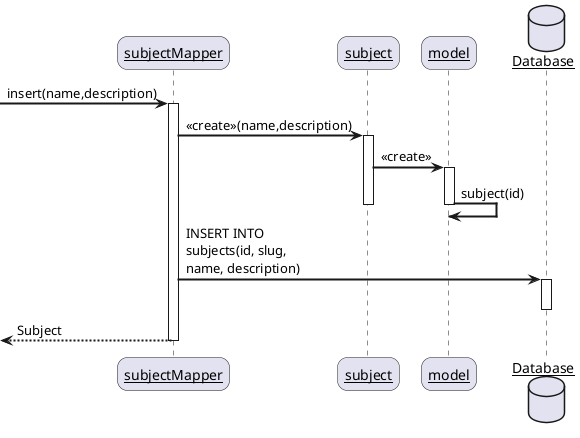 @startuml Identity Field

skinparam sequenceArrowThickness 2
skinparam roundcorner 20
skinparam maxmessagesize 140
skinparam sequenceParticipant underline

participant "subjectMapper" as A
participant "subject" as B
participant "model" as C
database Database as D

-> A: insert(name,description)
activate A

A -> B: <<create>>(name,description)
activate B 

B -> C: <<create>>
activate C

C -> C:subject(id)
deactivate C
deactivate B

A -> D: INSERT INTO subjects(id, slug, name, description)
activate D

deactivate D

<-- A : Subject
deactivate A

@enduml
